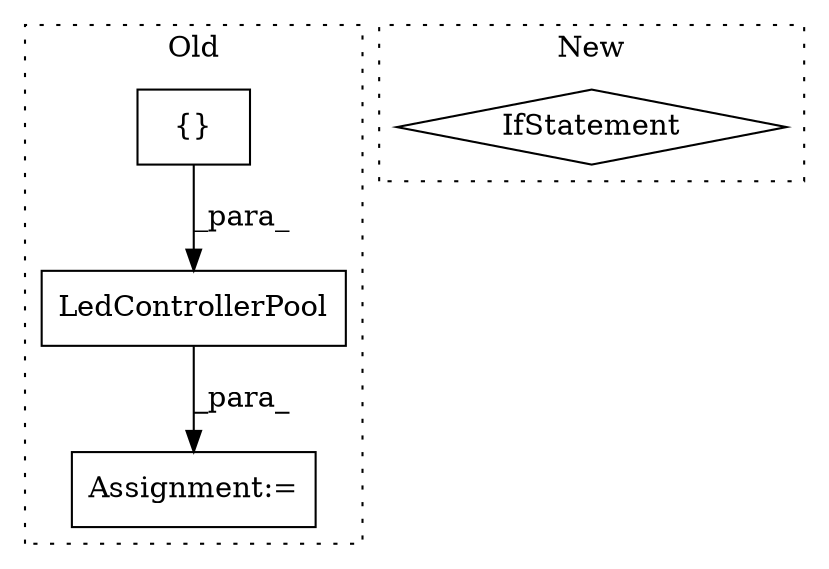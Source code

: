 digraph G {
subgraph cluster0 {
1 [label="LedControllerPool" a="32" s="2192,2319" l="29,-5" shape="box"];
3 [label="{}" a="4" s="2012,2019" l="1,1" shape="box"];
4 [label="Assignment:=" a="7" s="2177" l="1" shape="box"];
label = "Old";
style="dotted";
}
subgraph cluster1 {
2 [label="IfStatement" a="25" s="2747,2784" l="10,2" shape="diamond"];
label = "New";
style="dotted";
}
1 -> 4 [label="_para_"];
3 -> 1 [label="_para_"];
}